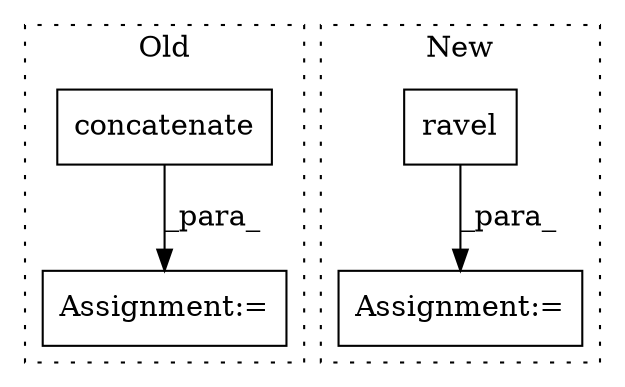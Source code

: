digraph G {
subgraph cluster0 {
1 [label="concatenate" a="32" s="17459,17670" l="25,-5" shape="box"];
3 [label="Assignment:=" a="7" s="17452" l="1" shape="box"];
label = "Old";
style="dotted";
}
subgraph cluster1 {
2 [label="ravel" a="32" s="18151" l="7" shape="box"];
4 [label="Assignment:=" a="7" s="18144" l="1" shape="box"];
label = "New";
style="dotted";
}
1 -> 3 [label="_para_"];
2 -> 4 [label="_para_"];
}